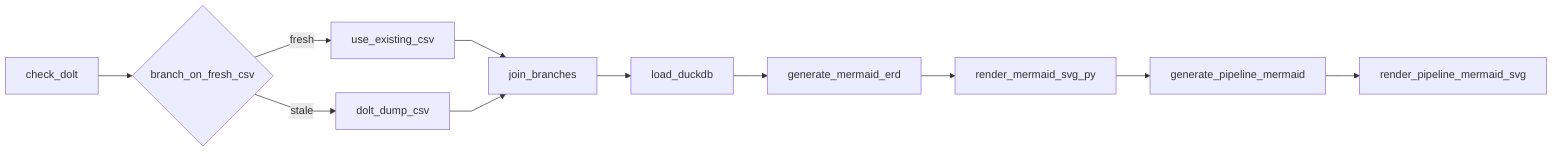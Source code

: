 %% Auto-generated from Airflow DAG wiring
%%{init: {"flowchart": {"curve": "linear"}}}%%
flowchart LR
check_dolt["check_dolt"]
branch_on_fresh_csv{"branch_on_fresh_csv"}
use_existing_csv["use_existing_csv"]
dolt_dump_csv["dolt_dump_csv"]
join_branches["join_branches"]
load_duckdb["load_duckdb"]
generate_mermaid_erd["generate_mermaid_erd"]
render_mermaid_svg_py["render_mermaid_svg_py"]
generate_pipeline_mermaid["generate_pipeline_mermaid"]
render_pipeline_mermaid_svg["render_pipeline_mermaid_svg"]
check_dolt --> branch_on_fresh_csv
branch_on_fresh_csv -->|stale| dolt_dump_csv
branch_on_fresh_csv -->|fresh| use_existing_csv
use_existing_csv --> join_branches
dolt_dump_csv --> join_branches
join_branches --> load_duckdb
load_duckdb --> generate_mermaid_erd
generate_mermaid_erd --> render_mermaid_svg_py
render_mermaid_svg_py --> generate_pipeline_mermaid
generate_pipeline_mermaid --> render_pipeline_mermaid_svg